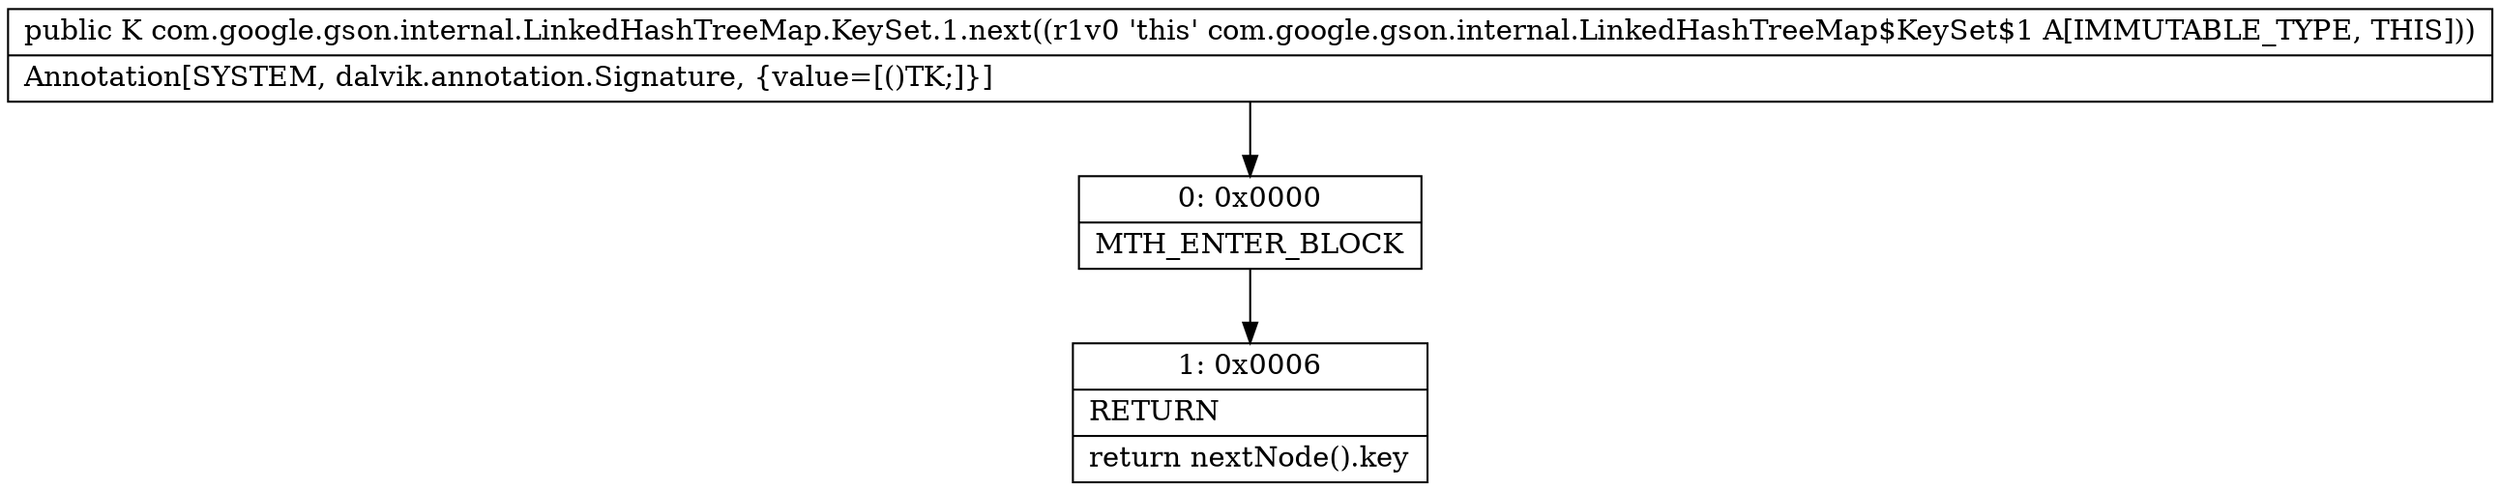 digraph "CFG forcom.google.gson.internal.LinkedHashTreeMap.KeySet.1.next()Ljava\/lang\/Object;" {
Node_0 [shape=record,label="{0\:\ 0x0000|MTH_ENTER_BLOCK\l}"];
Node_1 [shape=record,label="{1\:\ 0x0006|RETURN\l|return nextNode().key\l}"];
MethodNode[shape=record,label="{public K com.google.gson.internal.LinkedHashTreeMap.KeySet.1.next((r1v0 'this' com.google.gson.internal.LinkedHashTreeMap$KeySet$1 A[IMMUTABLE_TYPE, THIS]))  | Annotation[SYSTEM, dalvik.annotation.Signature, \{value=[()TK;]\}]\l}"];
MethodNode -> Node_0;
Node_0 -> Node_1;
}

